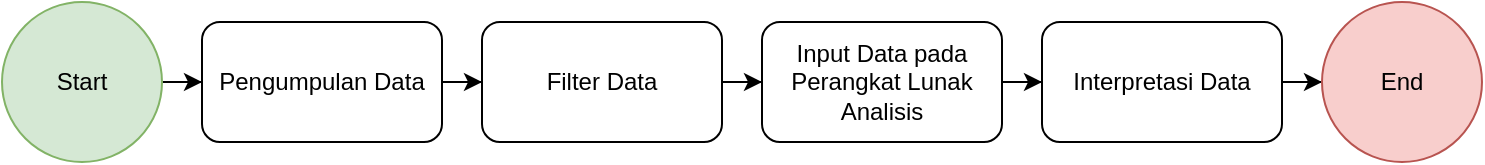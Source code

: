 <mxfile version="28.0.6">
  <diagram name="Page-1" id="AgwP9kO65S-6TZ73FjnZ">
    <mxGraphModel dx="872" dy="529" grid="1" gridSize="10" guides="1" tooltips="1" connect="1" arrows="1" fold="1" page="1" pageScale="1" pageWidth="827" pageHeight="1169" math="0" shadow="0">
      <root>
        <mxCell id="0" />
        <mxCell id="1" parent="0" />
        <mxCell id="e79TKDp_4gnOyDvrIRD3-7" value="" style="edgeStyle=orthogonalEdgeStyle;rounded=0;orthogonalLoop=1;jettySize=auto;html=1;" edge="1" parent="1" source="e79TKDp_4gnOyDvrIRD3-1" target="e79TKDp_4gnOyDvrIRD3-2">
          <mxGeometry relative="1" as="geometry" />
        </mxCell>
        <mxCell id="e79TKDp_4gnOyDvrIRD3-1" value="Start" style="ellipse;whiteSpace=wrap;html=1;aspect=fixed;fillColor=#d5e8d4;strokeColor=#82b366;" vertex="1" parent="1">
          <mxGeometry x="40" y="440" width="80" height="80" as="geometry" />
        </mxCell>
        <mxCell id="e79TKDp_4gnOyDvrIRD3-8" value="" style="edgeStyle=orthogonalEdgeStyle;rounded=0;orthogonalLoop=1;jettySize=auto;html=1;" edge="1" parent="1" source="e79TKDp_4gnOyDvrIRD3-2" target="e79TKDp_4gnOyDvrIRD3-3">
          <mxGeometry relative="1" as="geometry" />
        </mxCell>
        <mxCell id="e79TKDp_4gnOyDvrIRD3-2" value="Pengumpulan Data" style="rounded=1;whiteSpace=wrap;html=1;" vertex="1" parent="1">
          <mxGeometry x="140" y="450" width="120" height="60" as="geometry" />
        </mxCell>
        <mxCell id="e79TKDp_4gnOyDvrIRD3-9" value="" style="edgeStyle=orthogonalEdgeStyle;rounded=0;orthogonalLoop=1;jettySize=auto;html=1;" edge="1" parent="1" source="e79TKDp_4gnOyDvrIRD3-3" target="e79TKDp_4gnOyDvrIRD3-4">
          <mxGeometry relative="1" as="geometry" />
        </mxCell>
        <mxCell id="e79TKDp_4gnOyDvrIRD3-3" value="Filter Data" style="rounded=1;whiteSpace=wrap;html=1;" vertex="1" parent="1">
          <mxGeometry x="280" y="450" width="120" height="60" as="geometry" />
        </mxCell>
        <mxCell id="e79TKDp_4gnOyDvrIRD3-10" value="" style="edgeStyle=orthogonalEdgeStyle;rounded=0;orthogonalLoop=1;jettySize=auto;html=1;" edge="1" parent="1" source="e79TKDp_4gnOyDvrIRD3-4" target="e79TKDp_4gnOyDvrIRD3-5">
          <mxGeometry relative="1" as="geometry" />
        </mxCell>
        <mxCell id="e79TKDp_4gnOyDvrIRD3-4" value="Input Data pada Perangkat Lunak Analisis" style="rounded=1;whiteSpace=wrap;html=1;" vertex="1" parent="1">
          <mxGeometry x="420" y="450" width="120" height="60" as="geometry" />
        </mxCell>
        <mxCell id="e79TKDp_4gnOyDvrIRD3-11" value="" style="edgeStyle=orthogonalEdgeStyle;rounded=0;orthogonalLoop=1;jettySize=auto;html=1;" edge="1" parent="1" source="e79TKDp_4gnOyDvrIRD3-5" target="e79TKDp_4gnOyDvrIRD3-6">
          <mxGeometry relative="1" as="geometry" />
        </mxCell>
        <mxCell id="e79TKDp_4gnOyDvrIRD3-5" value="Interpretasi Data" style="rounded=1;whiteSpace=wrap;html=1;" vertex="1" parent="1">
          <mxGeometry x="560" y="450" width="120" height="60" as="geometry" />
        </mxCell>
        <mxCell id="e79TKDp_4gnOyDvrIRD3-6" value="End" style="ellipse;whiteSpace=wrap;html=1;aspect=fixed;fillColor=#f8cecc;strokeColor=#b85450;" vertex="1" parent="1">
          <mxGeometry x="700" y="440" width="80" height="80" as="geometry" />
        </mxCell>
      </root>
    </mxGraphModel>
  </diagram>
</mxfile>
